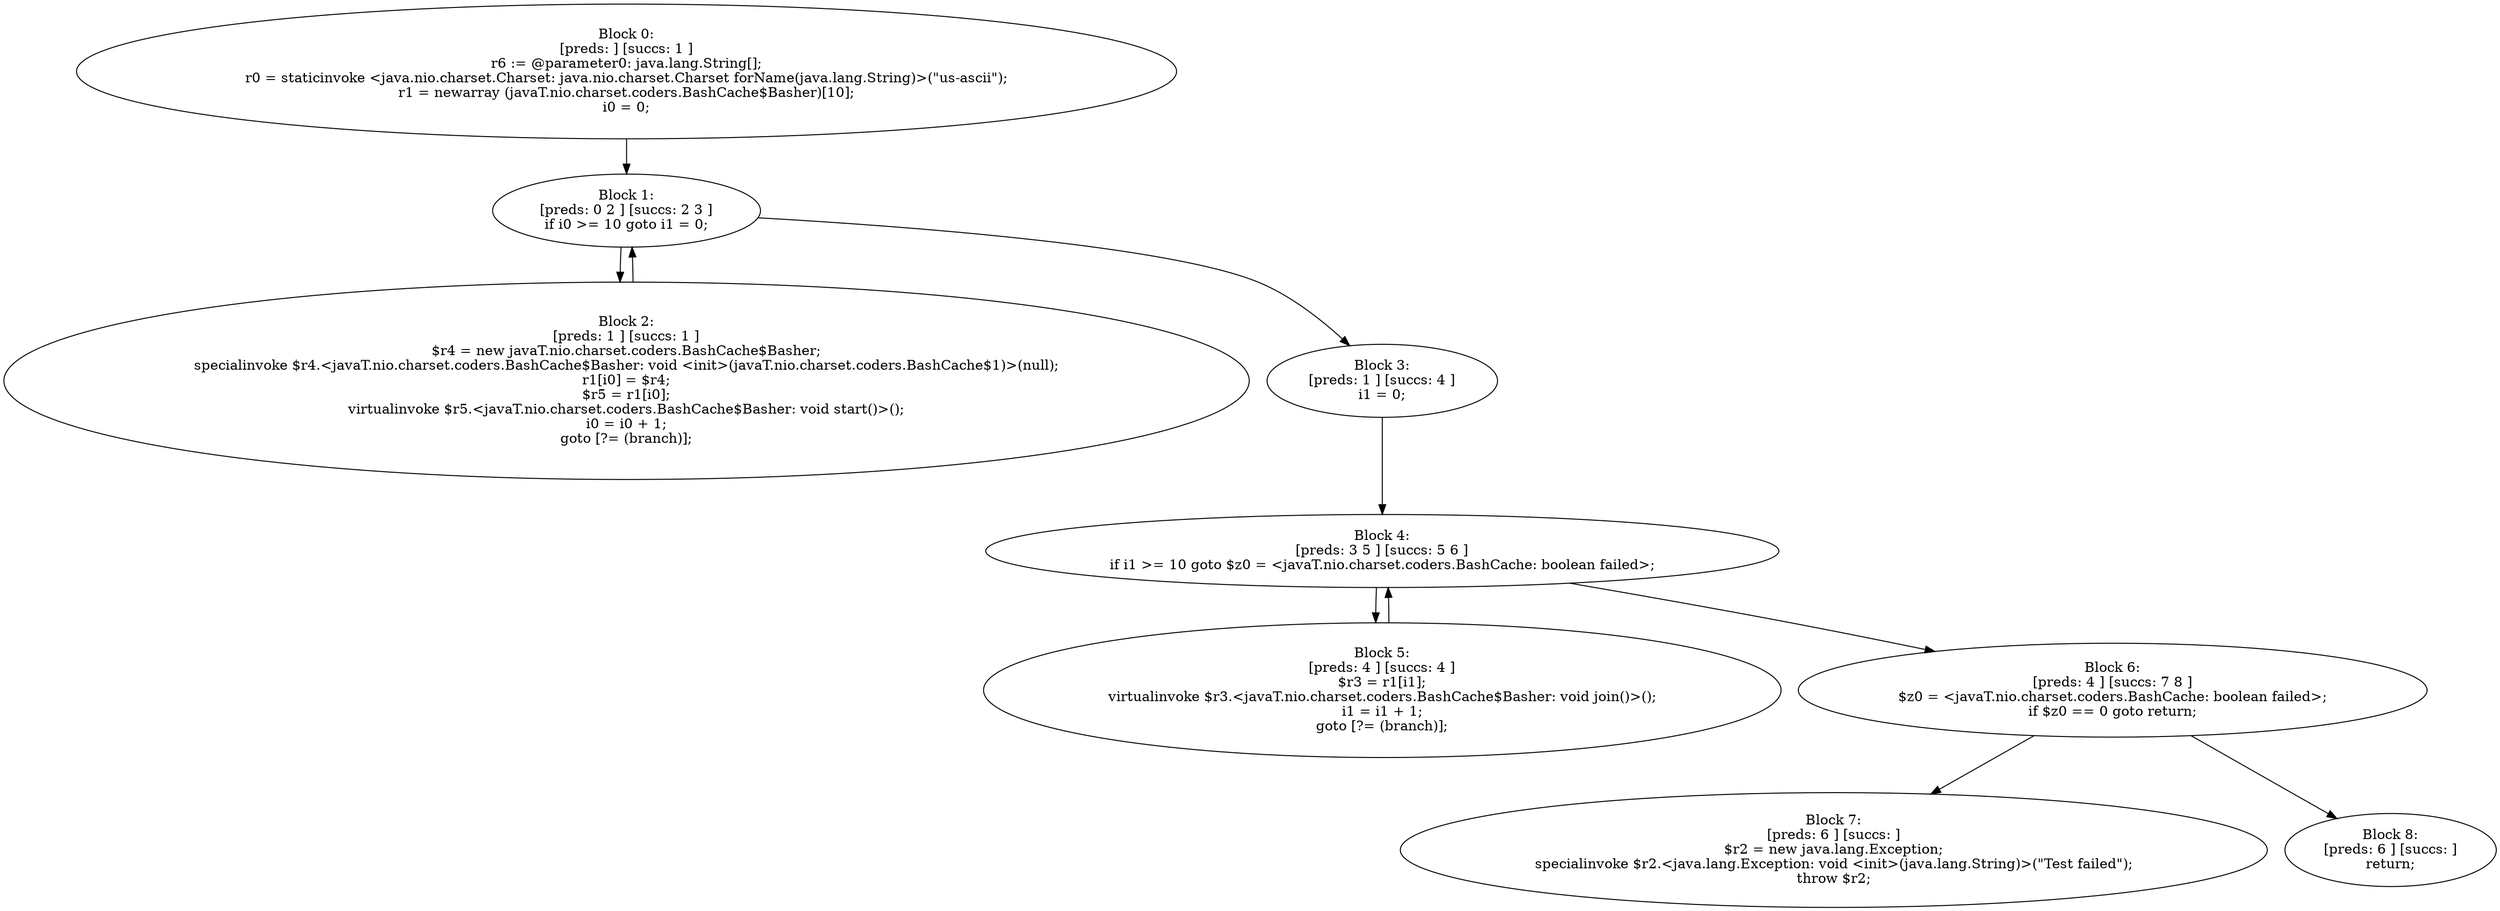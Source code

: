 digraph "unitGraph" {
    "Block 0:
[preds: ] [succs: 1 ]
r6 := @parameter0: java.lang.String[];
r0 = staticinvoke <java.nio.charset.Charset: java.nio.charset.Charset forName(java.lang.String)>(\"us-ascii\");
r1 = newarray (javaT.nio.charset.coders.BashCache$Basher)[10];
i0 = 0;
"
    "Block 1:
[preds: 0 2 ] [succs: 2 3 ]
if i0 >= 10 goto i1 = 0;
"
    "Block 2:
[preds: 1 ] [succs: 1 ]
$r4 = new javaT.nio.charset.coders.BashCache$Basher;
specialinvoke $r4.<javaT.nio.charset.coders.BashCache$Basher: void <init>(javaT.nio.charset.coders.BashCache$1)>(null);
r1[i0] = $r4;
$r5 = r1[i0];
virtualinvoke $r5.<javaT.nio.charset.coders.BashCache$Basher: void start()>();
i0 = i0 + 1;
goto [?= (branch)];
"
    "Block 3:
[preds: 1 ] [succs: 4 ]
i1 = 0;
"
    "Block 4:
[preds: 3 5 ] [succs: 5 6 ]
if i1 >= 10 goto $z0 = <javaT.nio.charset.coders.BashCache: boolean failed>;
"
    "Block 5:
[preds: 4 ] [succs: 4 ]
$r3 = r1[i1];
virtualinvoke $r3.<javaT.nio.charset.coders.BashCache$Basher: void join()>();
i1 = i1 + 1;
goto [?= (branch)];
"
    "Block 6:
[preds: 4 ] [succs: 7 8 ]
$z0 = <javaT.nio.charset.coders.BashCache: boolean failed>;
if $z0 == 0 goto return;
"
    "Block 7:
[preds: 6 ] [succs: ]
$r2 = new java.lang.Exception;
specialinvoke $r2.<java.lang.Exception: void <init>(java.lang.String)>(\"Test failed\");
throw $r2;
"
    "Block 8:
[preds: 6 ] [succs: ]
return;
"
    "Block 0:
[preds: ] [succs: 1 ]
r6 := @parameter0: java.lang.String[];
r0 = staticinvoke <java.nio.charset.Charset: java.nio.charset.Charset forName(java.lang.String)>(\"us-ascii\");
r1 = newarray (javaT.nio.charset.coders.BashCache$Basher)[10];
i0 = 0;
"->"Block 1:
[preds: 0 2 ] [succs: 2 3 ]
if i0 >= 10 goto i1 = 0;
";
    "Block 1:
[preds: 0 2 ] [succs: 2 3 ]
if i0 >= 10 goto i1 = 0;
"->"Block 2:
[preds: 1 ] [succs: 1 ]
$r4 = new javaT.nio.charset.coders.BashCache$Basher;
specialinvoke $r4.<javaT.nio.charset.coders.BashCache$Basher: void <init>(javaT.nio.charset.coders.BashCache$1)>(null);
r1[i0] = $r4;
$r5 = r1[i0];
virtualinvoke $r5.<javaT.nio.charset.coders.BashCache$Basher: void start()>();
i0 = i0 + 1;
goto [?= (branch)];
";
    "Block 1:
[preds: 0 2 ] [succs: 2 3 ]
if i0 >= 10 goto i1 = 0;
"->"Block 3:
[preds: 1 ] [succs: 4 ]
i1 = 0;
";
    "Block 2:
[preds: 1 ] [succs: 1 ]
$r4 = new javaT.nio.charset.coders.BashCache$Basher;
specialinvoke $r4.<javaT.nio.charset.coders.BashCache$Basher: void <init>(javaT.nio.charset.coders.BashCache$1)>(null);
r1[i0] = $r4;
$r5 = r1[i0];
virtualinvoke $r5.<javaT.nio.charset.coders.BashCache$Basher: void start()>();
i0 = i0 + 1;
goto [?= (branch)];
"->"Block 1:
[preds: 0 2 ] [succs: 2 3 ]
if i0 >= 10 goto i1 = 0;
";
    "Block 3:
[preds: 1 ] [succs: 4 ]
i1 = 0;
"->"Block 4:
[preds: 3 5 ] [succs: 5 6 ]
if i1 >= 10 goto $z0 = <javaT.nio.charset.coders.BashCache: boolean failed>;
";
    "Block 4:
[preds: 3 5 ] [succs: 5 6 ]
if i1 >= 10 goto $z0 = <javaT.nio.charset.coders.BashCache: boolean failed>;
"->"Block 5:
[preds: 4 ] [succs: 4 ]
$r3 = r1[i1];
virtualinvoke $r3.<javaT.nio.charset.coders.BashCache$Basher: void join()>();
i1 = i1 + 1;
goto [?= (branch)];
";
    "Block 4:
[preds: 3 5 ] [succs: 5 6 ]
if i1 >= 10 goto $z0 = <javaT.nio.charset.coders.BashCache: boolean failed>;
"->"Block 6:
[preds: 4 ] [succs: 7 8 ]
$z0 = <javaT.nio.charset.coders.BashCache: boolean failed>;
if $z0 == 0 goto return;
";
    "Block 5:
[preds: 4 ] [succs: 4 ]
$r3 = r1[i1];
virtualinvoke $r3.<javaT.nio.charset.coders.BashCache$Basher: void join()>();
i1 = i1 + 1;
goto [?= (branch)];
"->"Block 4:
[preds: 3 5 ] [succs: 5 6 ]
if i1 >= 10 goto $z0 = <javaT.nio.charset.coders.BashCache: boolean failed>;
";
    "Block 6:
[preds: 4 ] [succs: 7 8 ]
$z0 = <javaT.nio.charset.coders.BashCache: boolean failed>;
if $z0 == 0 goto return;
"->"Block 7:
[preds: 6 ] [succs: ]
$r2 = new java.lang.Exception;
specialinvoke $r2.<java.lang.Exception: void <init>(java.lang.String)>(\"Test failed\");
throw $r2;
";
    "Block 6:
[preds: 4 ] [succs: 7 8 ]
$z0 = <javaT.nio.charset.coders.BashCache: boolean failed>;
if $z0 == 0 goto return;
"->"Block 8:
[preds: 6 ] [succs: ]
return;
";
}

